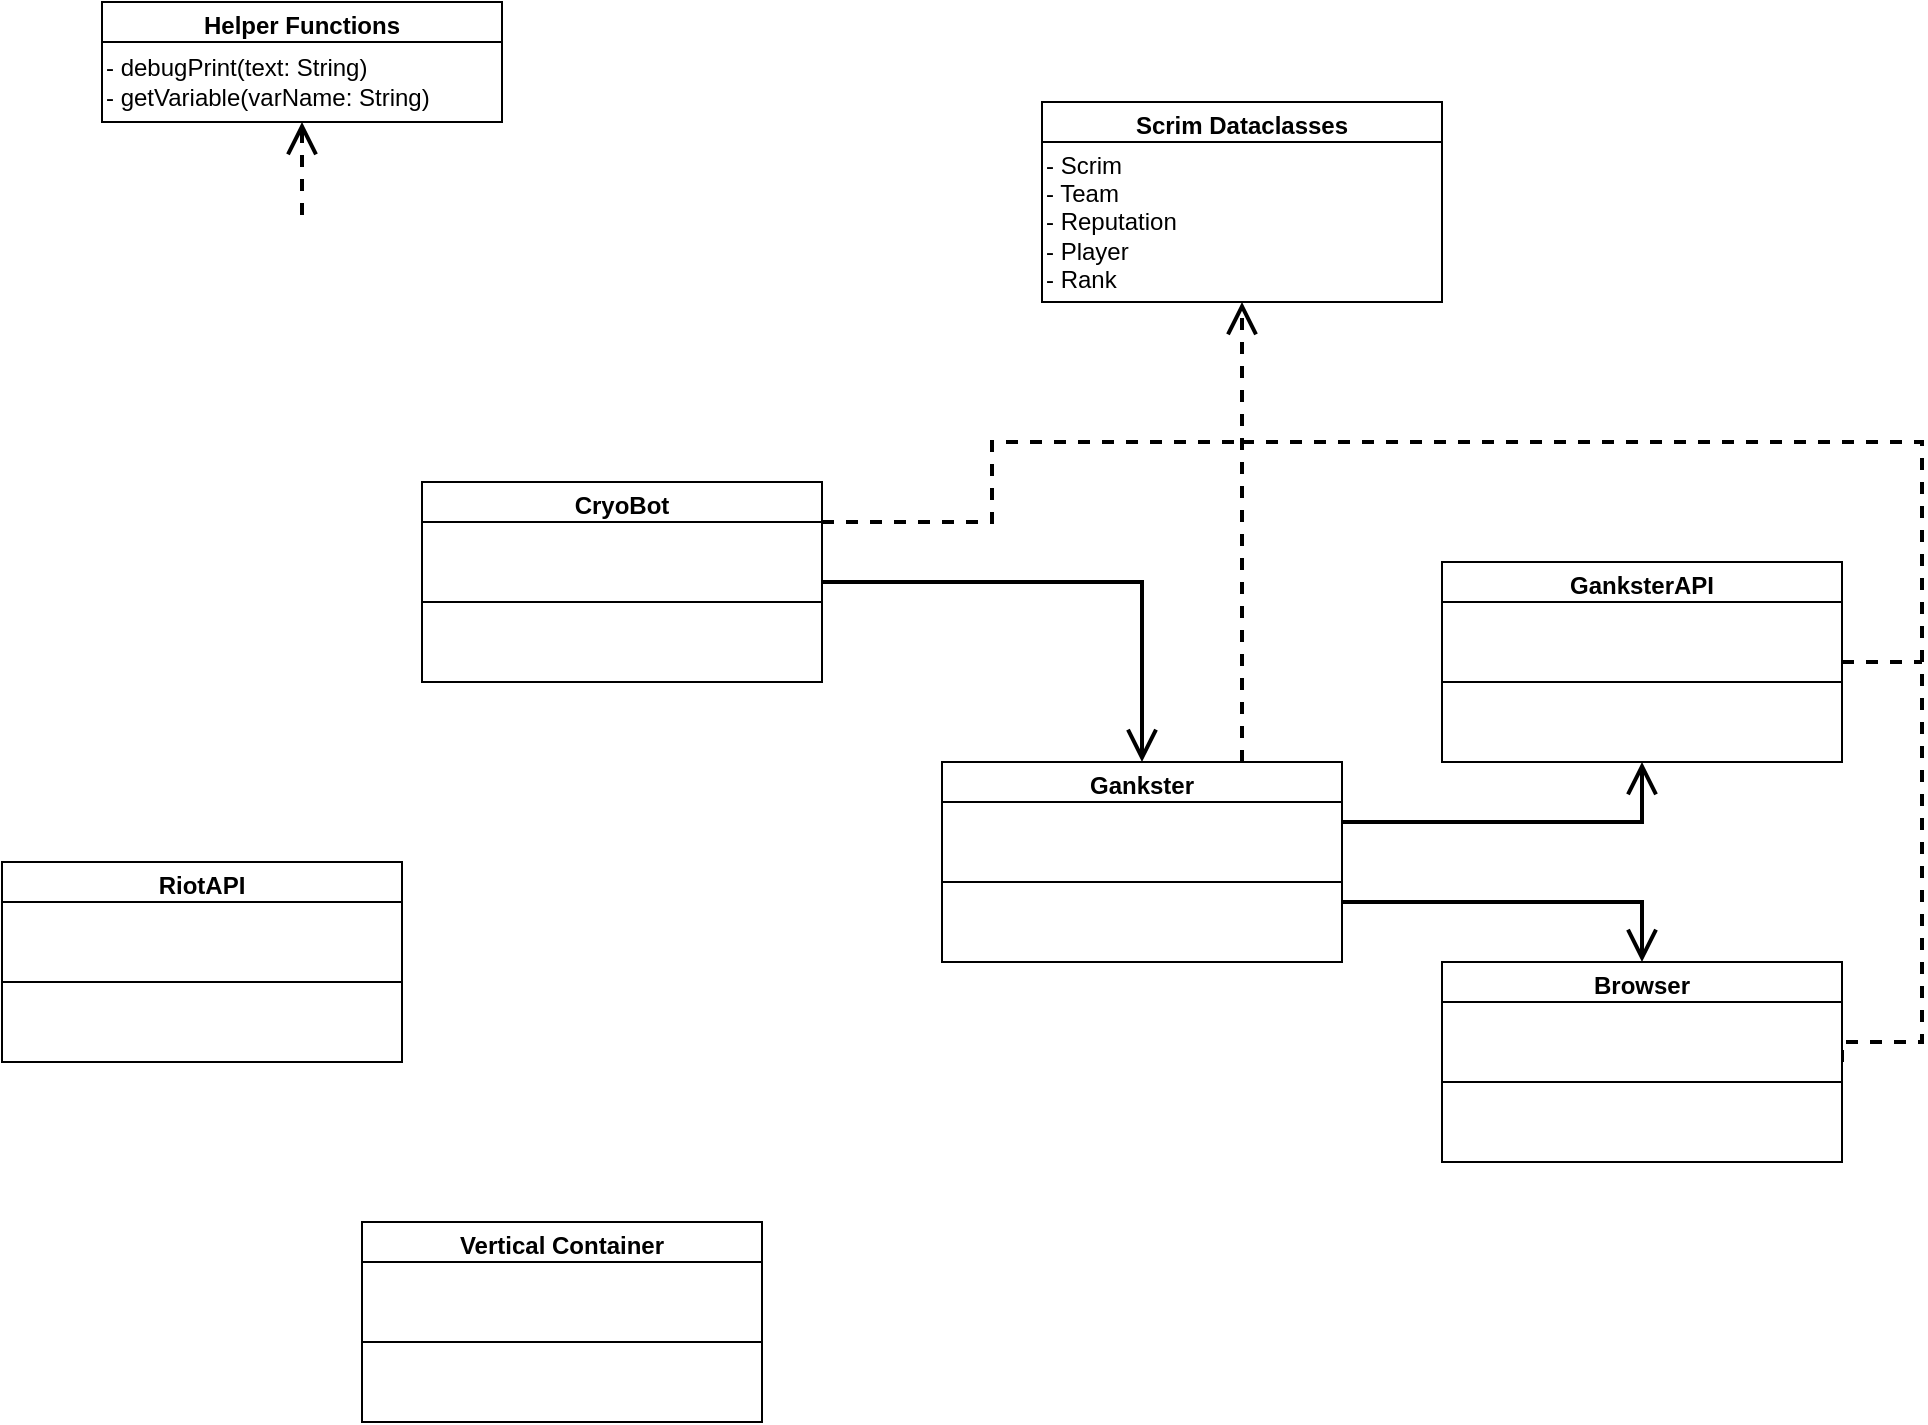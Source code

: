 <mxfile version="28.1.0">
  <diagram name="Page-1" id="ibeJW2C2m-3T_-LQz87g">
    <mxGraphModel dx="1603" dy="811" grid="1" gridSize="10" guides="1" tooltips="1" connect="1" arrows="1" fold="1" page="1" pageScale="1" pageWidth="850" pageHeight="1100" math="0" shadow="0">
      <root>
        <mxCell id="0" />
        <mxCell id="1" parent="0" />
        <mxCell id="OkAo7m7to5UiohNfxP2K-16" style="edgeStyle=orthogonalEdgeStyle;rounded=0;orthogonalLoop=1;jettySize=auto;html=1;exitX=1;exitY=0.5;exitDx=0;exitDy=0;entryX=0.5;entryY=0;entryDx=0;entryDy=0;endArrow=open;endFill=0;endSize=12;strokeWidth=2;" edge="1" parent="1" source="OkAo7m7to5UiohNfxP2K-1" target="OkAo7m7to5UiohNfxP2K-4">
          <mxGeometry relative="1" as="geometry" />
        </mxCell>
        <mxCell id="OkAo7m7to5UiohNfxP2K-1" value="CryoBot" style="swimlane;whiteSpace=wrap;html=1;" vertex="1" parent="1">
          <mxGeometry x="280" y="280" width="200" height="100" as="geometry" />
        </mxCell>
        <mxCell id="OkAo7m7to5UiohNfxP2K-30" style="edgeStyle=orthogonalEdgeStyle;rounded=0;orthogonalLoop=1;jettySize=auto;html=1;exitX=1;exitY=0;exitDx=0;exitDy=0;endArrow=none;endFill=0;endSize=12;strokeWidth=2;dashed=1;" edge="1" parent="OkAo7m7to5UiohNfxP2K-1" source="OkAo7m7to5UiohNfxP2K-2">
          <mxGeometry relative="1" as="geometry">
            <mxPoint x="410" y="-20" as="targetPoint" />
            <Array as="points">
              <mxPoint x="285" y="20" />
              <mxPoint x="285" y="-20" />
              <mxPoint x="370" y="-20" />
            </Array>
          </mxGeometry>
        </mxCell>
        <mxCell id="OkAo7m7to5UiohNfxP2K-2" value="" style="rounded=0;whiteSpace=wrap;html=1;align=left;" vertex="1" parent="OkAo7m7to5UiohNfxP2K-1">
          <mxGeometry y="20" width="200" height="40" as="geometry" />
        </mxCell>
        <mxCell id="OkAo7m7to5UiohNfxP2K-3" value="" style="rounded=0;whiteSpace=wrap;html=1;align=left;" vertex="1" parent="OkAo7m7to5UiohNfxP2K-1">
          <mxGeometry y="60" width="200" height="40" as="geometry" />
        </mxCell>
        <mxCell id="OkAo7m7to5UiohNfxP2K-26" style="edgeStyle=orthogonalEdgeStyle;rounded=0;orthogonalLoop=1;jettySize=auto;html=1;exitX=0.75;exitY=0;exitDx=0;exitDy=0;entryX=0.5;entryY=1;entryDx=0;entryDy=0;endArrow=open;endFill=0;endSize=12;strokeWidth=2;dashed=1;" edge="1" parent="1" source="OkAo7m7to5UiohNfxP2K-4" target="OkAo7m7to5UiohNfxP2K-20">
          <mxGeometry relative="1" as="geometry" />
        </mxCell>
        <mxCell id="OkAo7m7to5UiohNfxP2K-4" value="Gankster" style="swimlane;whiteSpace=wrap;html=1;" vertex="1" parent="1">
          <mxGeometry x="540" y="420" width="200" height="100" as="geometry" />
        </mxCell>
        <mxCell id="OkAo7m7to5UiohNfxP2K-5" value="" style="rounded=0;whiteSpace=wrap;html=1;align=left;" vertex="1" parent="OkAo7m7to5UiohNfxP2K-4">
          <mxGeometry y="20" width="200" height="40" as="geometry" />
        </mxCell>
        <mxCell id="OkAo7m7to5UiohNfxP2K-6" value="" style="rounded=0;whiteSpace=wrap;html=1;align=left;" vertex="1" parent="OkAo7m7to5UiohNfxP2K-4">
          <mxGeometry y="60" width="200" height="40" as="geometry" />
        </mxCell>
        <mxCell id="OkAo7m7to5UiohNfxP2K-27" style="edgeStyle=orthogonalEdgeStyle;rounded=0;orthogonalLoop=1;jettySize=auto;html=1;exitX=1;exitY=0.5;exitDx=0;exitDy=0;endArrow=none;endFill=0;endSize=12;strokeWidth=2;dashed=1;" edge="1" parent="1" source="OkAo7m7to5UiohNfxP2K-8">
          <mxGeometry relative="1" as="geometry">
            <mxPoint x="690" y="260" as="targetPoint" />
            <Array as="points">
              <mxPoint x="1030" y="560" />
              <mxPoint x="1030" y="260" />
            </Array>
          </mxGeometry>
        </mxCell>
        <mxCell id="OkAo7m7to5UiohNfxP2K-8" value="Browser" style="swimlane;whiteSpace=wrap;html=1;" vertex="1" parent="1">
          <mxGeometry x="790" y="520" width="200" height="100" as="geometry" />
        </mxCell>
        <mxCell id="OkAo7m7to5UiohNfxP2K-9" value="" style="rounded=0;whiteSpace=wrap;html=1;align=left;" vertex="1" parent="OkAo7m7to5UiohNfxP2K-8">
          <mxGeometry y="20" width="200" height="40" as="geometry" />
        </mxCell>
        <mxCell id="OkAo7m7to5UiohNfxP2K-10" value="" style="rounded=0;whiteSpace=wrap;html=1;align=left;" vertex="1" parent="OkAo7m7to5UiohNfxP2K-8">
          <mxGeometry y="60" width="200" height="40" as="geometry" />
        </mxCell>
        <mxCell id="OkAo7m7to5UiohNfxP2K-28" style="edgeStyle=orthogonalEdgeStyle;rounded=0;orthogonalLoop=1;jettySize=auto;html=1;exitX=1;exitY=0.5;exitDx=0;exitDy=0;endArrow=none;endFill=0;endSize=12;strokeWidth=2;dashed=1;" edge="1" parent="1" source="OkAo7m7to5UiohNfxP2K-11">
          <mxGeometry relative="1" as="geometry">
            <mxPoint x="1030" y="370" as="targetPoint" />
          </mxGeometry>
        </mxCell>
        <mxCell id="OkAo7m7to5UiohNfxP2K-11" value="GanksterAPI" style="swimlane;whiteSpace=wrap;html=1;" vertex="1" parent="1">
          <mxGeometry x="790" y="320" width="200" height="100" as="geometry" />
        </mxCell>
        <mxCell id="OkAo7m7to5UiohNfxP2K-12" value="" style="rounded=0;whiteSpace=wrap;html=1;align=left;" vertex="1" parent="OkAo7m7to5UiohNfxP2K-11">
          <mxGeometry y="20" width="200" height="40" as="geometry" />
        </mxCell>
        <mxCell id="OkAo7m7to5UiohNfxP2K-13" value="" style="rounded=0;whiteSpace=wrap;html=1;align=left;" vertex="1" parent="OkAo7m7to5UiohNfxP2K-11">
          <mxGeometry y="60" width="200" height="40" as="geometry" />
        </mxCell>
        <mxCell id="OkAo7m7to5UiohNfxP2K-17" value="RiotAPI" style="swimlane;whiteSpace=wrap;html=1;" vertex="1" parent="1">
          <mxGeometry x="70" y="470" width="200" height="100" as="geometry" />
        </mxCell>
        <mxCell id="OkAo7m7to5UiohNfxP2K-18" value="" style="rounded=0;whiteSpace=wrap;html=1;align=left;" vertex="1" parent="OkAo7m7to5UiohNfxP2K-17">
          <mxGeometry y="20" width="200" height="40" as="geometry" />
        </mxCell>
        <mxCell id="OkAo7m7to5UiohNfxP2K-19" value="" style="rounded=0;whiteSpace=wrap;html=1;align=left;" vertex="1" parent="OkAo7m7to5UiohNfxP2K-17">
          <mxGeometry y="60" width="200" height="40" as="geometry" />
        </mxCell>
        <mxCell id="OkAo7m7to5UiohNfxP2K-20" value="Scrim Dataclasses" style="swimlane;whiteSpace=wrap;html=1;" vertex="1" parent="1">
          <mxGeometry x="590" y="90" width="200" height="100" as="geometry" />
        </mxCell>
        <mxCell id="OkAo7m7to5UiohNfxP2K-21" value="&lt;span style=&quot;background-color: transparent; color: light-dark(rgb(0, 0, 0), rgb(255, 255, 255));&quot;&gt;- Scrim&lt;/span&gt;&lt;div&gt;&lt;span style=&quot;background-color: transparent; color: light-dark(rgb(0, 0, 0), rgb(255, 255, 255));&quot;&gt;- Team&lt;/span&gt;&lt;/div&gt;&lt;div&gt;&lt;span style=&quot;background-color: transparent; color: light-dark(rgb(0, 0, 0), rgb(255, 255, 255));&quot;&gt;- Reputation&lt;/span&gt;&lt;/div&gt;&lt;div&gt;&lt;span style=&quot;background-color: transparent; color: light-dark(rgb(0, 0, 0), rgb(255, 255, 255));&quot;&gt;- Player&lt;/span&gt;&lt;/div&gt;&lt;div&gt;&lt;span style=&quot;background-color: transparent; color: light-dark(rgb(0, 0, 0), rgb(255, 255, 255));&quot;&gt;- Rank&lt;/span&gt;&lt;/div&gt;" style="rounded=0;whiteSpace=wrap;html=1;align=left;" vertex="1" parent="OkAo7m7to5UiohNfxP2K-20">
          <mxGeometry y="20" width="200" height="80" as="geometry" />
        </mxCell>
        <mxCell id="OkAo7m7to5UiohNfxP2K-34" style="edgeStyle=orthogonalEdgeStyle;rounded=0;orthogonalLoop=1;jettySize=auto;html=1;exitX=1;exitY=0.25;exitDx=0;exitDy=0;entryX=0.5;entryY=0;entryDx=0;entryDy=0;strokeWidth=2;endSize=12;endArrow=open;endFill=0;" edge="1" parent="1" source="OkAo7m7to5UiohNfxP2K-6" target="OkAo7m7to5UiohNfxP2K-8">
          <mxGeometry relative="1" as="geometry">
            <mxPoint x="860" y="489.857" as="targetPoint" />
          </mxGeometry>
        </mxCell>
        <mxCell id="OkAo7m7to5UiohNfxP2K-33" style="edgeStyle=orthogonalEdgeStyle;rounded=0;orthogonalLoop=1;jettySize=auto;html=1;exitX=1;exitY=0.25;exitDx=0;exitDy=0;entryX=0.5;entryY=1;entryDx=0;entryDy=0;strokeWidth=2;endSize=12;endArrow=open;endFill=0;" edge="1" parent="1" source="OkAo7m7to5UiohNfxP2K-5" target="OkAo7m7to5UiohNfxP2K-13">
          <mxGeometry relative="1" as="geometry">
            <mxPoint x="840" y="449.857" as="targetPoint" />
          </mxGeometry>
        </mxCell>
        <mxCell id="OkAo7m7to5UiohNfxP2K-41" style="edgeStyle=orthogonalEdgeStyle;rounded=0;orthogonalLoop=1;jettySize=auto;html=1;exitX=0.5;exitY=1;exitDx=0;exitDy=0;strokeWidth=2;dashed=1;endArrow=none;endFill=0;startArrow=open;startFill=0;startSize=12;" edge="1" parent="1" source="OkAo7m7to5UiohNfxP2K-35">
          <mxGeometry relative="1" as="geometry">
            <mxPoint x="220" y="150" as="targetPoint" />
          </mxGeometry>
        </mxCell>
        <mxCell id="OkAo7m7to5UiohNfxP2K-35" value="Helper Functions" style="swimlane;whiteSpace=wrap;html=1;" vertex="1" parent="1">
          <mxGeometry x="120" y="40" width="200" height="60" as="geometry" />
        </mxCell>
        <mxCell id="OkAo7m7to5UiohNfxP2K-36" value="- debugPrint(text: String)&lt;div&gt;- getVariable(varName: String)&lt;/div&gt;" style="rounded=0;whiteSpace=wrap;html=1;align=left;" vertex="1" parent="OkAo7m7to5UiohNfxP2K-35">
          <mxGeometry y="20" width="200" height="40" as="geometry" />
        </mxCell>
        <mxCell id="OkAo7m7to5UiohNfxP2K-38" value="Vertical Container" style="swimlane;whiteSpace=wrap;html=1;" vertex="1" parent="1">
          <mxGeometry x="250" y="650" width="200" height="100" as="geometry" />
        </mxCell>
        <mxCell id="OkAo7m7to5UiohNfxP2K-39" value="" style="rounded=0;whiteSpace=wrap;html=1;align=left;" vertex="1" parent="OkAo7m7to5UiohNfxP2K-38">
          <mxGeometry y="20" width="200" height="40" as="geometry" />
        </mxCell>
        <mxCell id="OkAo7m7to5UiohNfxP2K-40" value="" style="rounded=0;whiteSpace=wrap;html=1;align=left;" vertex="1" parent="OkAo7m7to5UiohNfxP2K-38">
          <mxGeometry y="60" width="200" height="40" as="geometry" />
        </mxCell>
      </root>
    </mxGraphModel>
  </diagram>
</mxfile>
